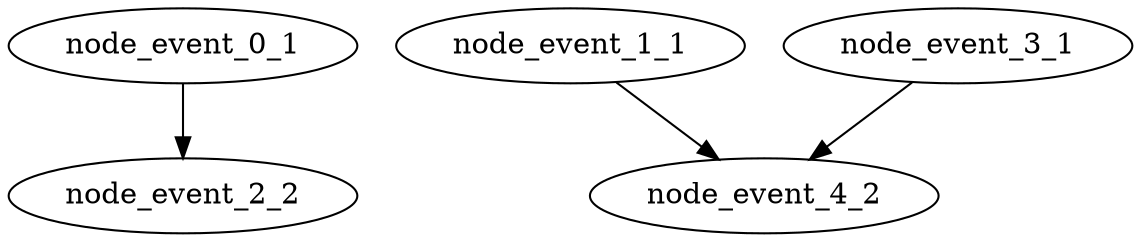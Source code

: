 digraph {
    node_event_0_1 [EventIndex="0" EventType="DotQasm.Scheduling.GateEvent" Depth="1" Dependencies="0" Latency="00:00:00.0010000" Priority="0.002"];
    node_event_1_1 [EventIndex="1" EventType="DotQasm.Scheduling.GateEvent" Depth="1" Dependencies="0" Latency="00:00:00.0010000" Priority="0.004"];
    node_event_2_2 [EventIndex="2" EventType="DotQasm.Scheduling.GateEvent" Depth="2" Dependencies="1" Latency="00:00:00.0010000" Priority="0.001"];
    node_event_3_1 [EventIndex="3" EventType="DotQasm.Scheduling.GateEvent" Depth="1" Dependencies="0" Latency="00:00:00.0010000" Priority="0.004"];
    node_event_4_2 [EventIndex="4" EventType="DotQasm.Scheduling.MeasurementEvent" Depth="2" Dependencies="2" Latency="00:00:00.0030000" Priority="0.003"];
    node_event_0_1 -> node_event_2_2;
    node_event_1_1 -> node_event_4_2;
    node_event_3_1 -> node_event_4_2;
}
